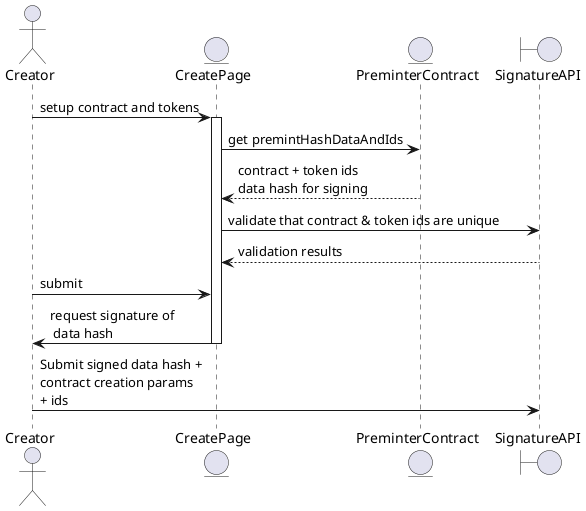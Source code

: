 @startuml
actor Creator
entity CreatePage
entity PreminterContract
boundary SignatureAPI

Creator -> CreatePage: setup contract and tokens
activate CreatePage
CreatePage -> PreminterContract: get premintHashDataAndIds
PreminterContract --> CreatePage: contract + token ids\ndata hash for signing
CreatePage -> SignatureAPI: validate that contract & token ids are unique
SignatureAPI --> CreatePage: validation results
Creator -> CreatePage: submit
CreatePage -> Creator: request signature of\n data hash
deactivate CreatePage
Creator -> SignatureAPI: Submit signed data hash +\ncontract creation params\n+ ids


@enduml